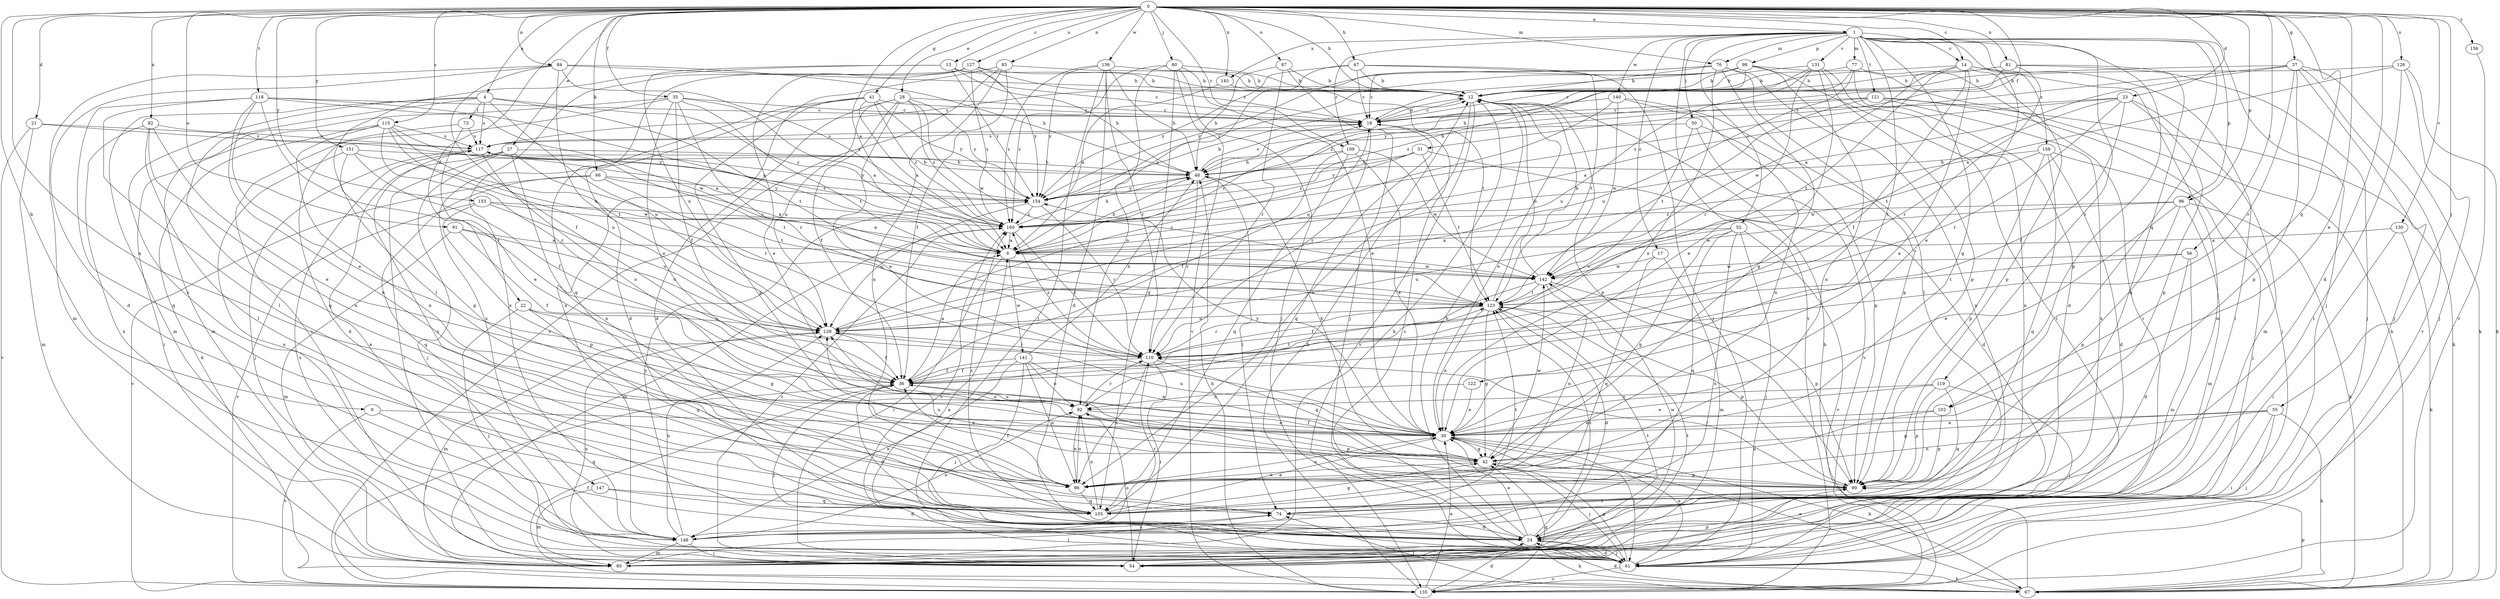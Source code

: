 strict digraph  {
0;
1;
4;
6;
9;
12;
13;
14;
17;
18;
21;
22;
23;
24;
27;
28;
30;
31;
35;
36;
37;
41;
42;
47;
48;
50;
52;
54;
55;
56;
60;
61;
66;
67;
73;
74;
76;
77;
80;
81;
82;
84;
85;
86;
87;
91;
92;
96;
98;
99;
102;
105;
109;
110;
115;
117;
118;
119;
121;
122;
123;
126;
127;
129;
130;
131;
135;
136;
140;
141;
142;
145;
147;
148;
151;
153;
154;
156;
158;
160;
0 -> 1  [label=a];
0 -> 4  [label=a];
0 -> 6  [label=a];
0 -> 9  [label=b];
0 -> 12  [label=b];
0 -> 13  [label=c];
0 -> 14  [label=c];
0 -> 21  [label=d];
0 -> 22  [label=d];
0 -> 23  [label=d];
0 -> 24  [label=d];
0 -> 27  [label=e];
0 -> 28  [label=e];
0 -> 30  [label=e];
0 -> 31  [label=f];
0 -> 35  [label=f];
0 -> 37  [label=g];
0 -> 41  [label=g];
0 -> 47  [label=h];
0 -> 55  [label=j];
0 -> 56  [label=j];
0 -> 60  [label=j];
0 -> 66  [label=k];
0 -> 76  [label=m];
0 -> 81  [label=n];
0 -> 82  [label=n];
0 -> 84  [label=n];
0 -> 85  [label=n];
0 -> 86  [label=n];
0 -> 87  [label=o];
0 -> 91  [label=o];
0 -> 96  [label=p];
0 -> 102  [label=q];
0 -> 109  [label=r];
0 -> 115  [label=s];
0 -> 118  [label=t];
0 -> 126  [label=u];
0 -> 127  [label=u];
0 -> 130  [label=v];
0 -> 136  [label=w];
0 -> 145  [label=x];
0 -> 151  [label=y];
0 -> 153  [label=y];
0 -> 156  [label=z];
1 -> 14  [label=c];
1 -> 17  [label=c];
1 -> 30  [label=e];
1 -> 42  [label=g];
1 -> 50  [label=i];
1 -> 52  [label=i];
1 -> 61  [label=j];
1 -> 76  [label=m];
1 -> 77  [label=m];
1 -> 96  [label=p];
1 -> 98  [label=p];
1 -> 99  [label=p];
1 -> 102  [label=q];
1 -> 109  [label=r];
1 -> 119  [label=t];
1 -> 121  [label=t];
1 -> 122  [label=t];
1 -> 131  [label=v];
1 -> 135  [label=v];
1 -> 140  [label=w];
1 -> 145  [label=x];
1 -> 158  [label=z];
4 -> 73  [label=l];
4 -> 80  [label=m];
4 -> 105  [label=q];
4 -> 117  [label=s];
4 -> 123  [label=t];
4 -> 129  [label=u];
4 -> 147  [label=x];
4 -> 160  [label=z];
6 -> 18  [label=c];
6 -> 48  [label=h];
6 -> 54  [label=i];
6 -> 141  [label=w];
6 -> 142  [label=w];
9 -> 30  [label=e];
9 -> 105  [label=q];
9 -> 135  [label=v];
12 -> 18  [label=c];
12 -> 30  [label=e];
12 -> 86  [label=n];
12 -> 99  [label=p];
12 -> 135  [label=v];
13 -> 12  [label=b];
13 -> 18  [label=c];
13 -> 48  [label=h];
13 -> 74  [label=l];
13 -> 129  [label=u];
13 -> 154  [label=y];
14 -> 12  [label=b];
14 -> 30  [label=e];
14 -> 36  [label=f];
14 -> 54  [label=i];
14 -> 80  [label=m];
14 -> 99  [label=p];
14 -> 123  [label=t];
14 -> 142  [label=w];
17 -> 80  [label=m];
17 -> 105  [label=q];
17 -> 142  [label=w];
18 -> 12  [label=b];
18 -> 105  [label=q];
18 -> 110  [label=r];
18 -> 117  [label=s];
21 -> 80  [label=m];
21 -> 117  [label=s];
21 -> 135  [label=v];
21 -> 154  [label=y];
22 -> 42  [label=g];
22 -> 61  [label=j];
22 -> 105  [label=q];
22 -> 129  [label=u];
23 -> 6  [label=a];
23 -> 18  [label=c];
23 -> 36  [label=f];
23 -> 80  [label=m];
23 -> 99  [label=p];
23 -> 110  [label=r];
23 -> 123  [label=t];
24 -> 12  [label=b];
24 -> 18  [label=c];
24 -> 30  [label=e];
24 -> 61  [label=j];
24 -> 67  [label=k];
24 -> 123  [label=t];
24 -> 142  [label=w];
27 -> 48  [label=h];
27 -> 54  [label=i];
27 -> 61  [label=j];
27 -> 86  [label=n];
27 -> 110  [label=r];
27 -> 148  [label=x];
28 -> 18  [label=c];
28 -> 24  [label=d];
28 -> 30  [label=e];
28 -> 36  [label=f];
28 -> 129  [label=u];
28 -> 142  [label=w];
28 -> 154  [label=y];
28 -> 160  [label=z];
30 -> 42  [label=g];
30 -> 61  [label=j];
30 -> 67  [label=k];
30 -> 86  [label=n];
30 -> 129  [label=u];
30 -> 154  [label=y];
31 -> 24  [label=d];
31 -> 48  [label=h];
31 -> 123  [label=t];
31 -> 154  [label=y];
31 -> 160  [label=z];
35 -> 6  [label=a];
35 -> 18  [label=c];
35 -> 36  [label=f];
35 -> 54  [label=i];
35 -> 80  [label=m];
35 -> 92  [label=o];
35 -> 110  [label=r];
35 -> 123  [label=t];
36 -> 6  [label=a];
36 -> 24  [label=d];
36 -> 61  [label=j];
36 -> 92  [label=o];
36 -> 123  [label=t];
37 -> 6  [label=a];
37 -> 12  [label=b];
37 -> 61  [label=j];
37 -> 67  [label=k];
37 -> 99  [label=p];
37 -> 110  [label=r];
37 -> 135  [label=v];
37 -> 160  [label=z];
41 -> 6  [label=a];
41 -> 18  [label=c];
41 -> 24  [label=d];
41 -> 99  [label=p];
41 -> 148  [label=x];
41 -> 154  [label=y];
41 -> 160  [label=z];
42 -> 36  [label=f];
42 -> 48  [label=h];
42 -> 61  [label=j];
42 -> 86  [label=n];
42 -> 99  [label=p];
42 -> 129  [label=u];
42 -> 142  [label=w];
47 -> 6  [label=a];
47 -> 12  [label=b];
47 -> 18  [label=c];
47 -> 61  [label=j];
47 -> 123  [label=t];
47 -> 154  [label=y];
48 -> 18  [label=c];
48 -> 74  [label=l];
48 -> 110  [label=r];
48 -> 154  [label=y];
50 -> 92  [label=o];
50 -> 99  [label=p];
50 -> 117  [label=s];
50 -> 135  [label=v];
52 -> 6  [label=a];
52 -> 42  [label=g];
52 -> 61  [label=j];
52 -> 105  [label=q];
52 -> 129  [label=u];
52 -> 135  [label=v];
52 -> 148  [label=x];
54 -> 92  [label=o];
54 -> 123  [label=t];
54 -> 129  [label=u];
54 -> 160  [label=z];
55 -> 30  [label=e];
55 -> 42  [label=g];
55 -> 54  [label=i];
55 -> 61  [label=j];
55 -> 67  [label=k];
55 -> 86  [label=n];
56 -> 24  [label=d];
56 -> 80  [label=m];
56 -> 123  [label=t];
56 -> 142  [label=w];
60 -> 12  [label=b];
60 -> 30  [label=e];
60 -> 61  [label=j];
60 -> 92  [label=o];
60 -> 105  [label=q];
60 -> 135  [label=v];
60 -> 160  [label=z];
61 -> 6  [label=a];
61 -> 24  [label=d];
61 -> 30  [label=e];
61 -> 42  [label=g];
61 -> 67  [label=k];
61 -> 117  [label=s];
61 -> 135  [label=v];
61 -> 160  [label=z];
66 -> 6  [label=a];
66 -> 105  [label=q];
66 -> 123  [label=t];
66 -> 135  [label=v];
66 -> 154  [label=y];
67 -> 12  [label=b];
67 -> 24  [label=d];
67 -> 30  [label=e];
67 -> 36  [label=f];
67 -> 74  [label=l];
67 -> 99  [label=p];
73 -> 24  [label=d];
73 -> 30  [label=e];
73 -> 117  [label=s];
74 -> 24  [label=d];
74 -> 123  [label=t];
74 -> 148  [label=x];
76 -> 12  [label=b];
76 -> 18  [label=c];
76 -> 30  [label=e];
76 -> 42  [label=g];
76 -> 74  [label=l];
76 -> 148  [label=x];
76 -> 154  [label=y];
77 -> 12  [label=b];
77 -> 24  [label=d];
77 -> 54  [label=i];
77 -> 129  [label=u];
77 -> 160  [label=z];
80 -> 12  [label=b];
80 -> 74  [label=l];
80 -> 99  [label=p];
80 -> 123  [label=t];
81 -> 12  [label=b];
81 -> 48  [label=h];
81 -> 61  [label=j];
81 -> 105  [label=q];
81 -> 110  [label=r];
81 -> 154  [label=y];
82 -> 30  [label=e];
82 -> 74  [label=l];
82 -> 86  [label=n];
82 -> 117  [label=s];
82 -> 148  [label=x];
84 -> 12  [label=b];
84 -> 24  [label=d];
84 -> 36  [label=f];
84 -> 48  [label=h];
84 -> 80  [label=m];
84 -> 129  [label=u];
84 -> 160  [label=z];
85 -> 12  [label=b];
85 -> 36  [label=f];
85 -> 86  [label=n];
85 -> 135  [label=v];
85 -> 148  [label=x];
86 -> 36  [label=f];
86 -> 92  [label=o];
86 -> 105  [label=q];
87 -> 12  [label=b];
87 -> 48  [label=h];
87 -> 61  [label=j];
87 -> 110  [label=r];
91 -> 6  [label=a];
91 -> 36  [label=f];
91 -> 80  [label=m];
91 -> 129  [label=u];
92 -> 30  [label=e];
92 -> 86  [label=n];
92 -> 99  [label=p];
92 -> 110  [label=r];
96 -> 30  [label=e];
96 -> 67  [label=k];
96 -> 80  [label=m];
96 -> 99  [label=p];
96 -> 142  [label=w];
96 -> 160  [label=z];
98 -> 12  [label=b];
98 -> 18  [label=c];
98 -> 54  [label=i];
98 -> 67  [label=k];
98 -> 86  [label=n];
98 -> 117  [label=s];
98 -> 154  [label=y];
98 -> 160  [label=z];
99 -> 74  [label=l];
99 -> 110  [label=r];
99 -> 129  [label=u];
102 -> 30  [label=e];
102 -> 86  [label=n];
102 -> 99  [label=p];
105 -> 30  [label=e];
105 -> 42  [label=g];
105 -> 92  [label=o];
105 -> 117  [label=s];
105 -> 160  [label=z];
109 -> 30  [label=e];
109 -> 36  [label=f];
109 -> 48  [label=h];
109 -> 105  [label=q];
109 -> 142  [label=w];
110 -> 36  [label=f];
110 -> 42  [label=g];
110 -> 54  [label=i];
110 -> 86  [label=n];
110 -> 160  [label=z];
115 -> 6  [label=a];
115 -> 54  [label=i];
115 -> 67  [label=k];
115 -> 86  [label=n];
115 -> 110  [label=r];
115 -> 117  [label=s];
115 -> 123  [label=t];
115 -> 129  [label=u];
117 -> 48  [label=h];
117 -> 61  [label=j];
117 -> 92  [label=o];
117 -> 123  [label=t];
117 -> 154  [label=y];
118 -> 6  [label=a];
118 -> 18  [label=c];
118 -> 30  [label=e];
118 -> 36  [label=f];
118 -> 74  [label=l];
118 -> 86  [label=n];
118 -> 105  [label=q];
118 -> 142  [label=w];
119 -> 30  [label=e];
119 -> 61  [label=j];
119 -> 92  [label=o];
119 -> 99  [label=p];
119 -> 105  [label=q];
121 -> 18  [label=c];
121 -> 48  [label=h];
121 -> 61  [label=j];
121 -> 67  [label=k];
121 -> 123  [label=t];
121 -> 148  [label=x];
122 -> 30  [label=e];
122 -> 92  [label=o];
123 -> 12  [label=b];
123 -> 24  [label=d];
123 -> 30  [label=e];
123 -> 42  [label=g];
123 -> 99  [label=p];
123 -> 110  [label=r];
123 -> 129  [label=u];
126 -> 6  [label=a];
126 -> 12  [label=b];
126 -> 54  [label=i];
126 -> 61  [label=j];
126 -> 67  [label=k];
127 -> 12  [label=b];
127 -> 18  [label=c];
127 -> 30  [label=e];
127 -> 105  [label=q];
127 -> 148  [label=x];
127 -> 154  [label=y];
127 -> 160  [label=z];
129 -> 18  [label=c];
129 -> 36  [label=f];
129 -> 80  [label=m];
129 -> 110  [label=r];
130 -> 6  [label=a];
130 -> 54  [label=i];
130 -> 67  [label=k];
131 -> 12  [label=b];
131 -> 18  [label=c];
131 -> 30  [label=e];
131 -> 99  [label=p];
131 -> 110  [label=r];
131 -> 129  [label=u];
131 -> 148  [label=x];
135 -> 12  [label=b];
135 -> 24  [label=d];
135 -> 30  [label=e];
135 -> 36  [label=f];
135 -> 42  [label=g];
135 -> 48  [label=h];
136 -> 12  [label=b];
136 -> 24  [label=d];
136 -> 48  [label=h];
136 -> 61  [label=j];
136 -> 110  [label=r];
136 -> 154  [label=y];
136 -> 160  [label=z];
140 -> 18  [label=c];
140 -> 86  [label=n];
140 -> 99  [label=p];
140 -> 129  [label=u];
140 -> 142  [label=w];
141 -> 30  [label=e];
141 -> 36  [label=f];
141 -> 48  [label=h];
141 -> 61  [label=j];
141 -> 86  [label=n];
141 -> 92  [label=o];
141 -> 148  [label=x];
142 -> 12  [label=b];
142 -> 36  [label=f];
142 -> 86  [label=n];
142 -> 99  [label=p];
142 -> 123  [label=t];
145 -> 6  [label=a];
145 -> 123  [label=t];
147 -> 24  [label=d];
147 -> 80  [label=m];
147 -> 105  [label=q];
148 -> 54  [label=i];
148 -> 80  [label=m];
148 -> 92  [label=o];
148 -> 110  [label=r];
148 -> 129  [label=u];
148 -> 154  [label=y];
151 -> 36  [label=f];
151 -> 42  [label=g];
151 -> 48  [label=h];
151 -> 142  [label=w];
151 -> 148  [label=x];
153 -> 6  [label=a];
153 -> 99  [label=p];
153 -> 129  [label=u];
153 -> 135  [label=v];
153 -> 160  [label=z];
154 -> 12  [label=b];
154 -> 110  [label=r];
154 -> 129  [label=u];
154 -> 160  [label=z];
156 -> 135  [label=v];
158 -> 24  [label=d];
158 -> 48  [label=h];
158 -> 61  [label=j];
158 -> 99  [label=p];
158 -> 105  [label=q];
158 -> 142  [label=w];
160 -> 6  [label=a];
160 -> 48  [label=h];
160 -> 80  [label=m];
160 -> 110  [label=r];
160 -> 117  [label=s];
}
